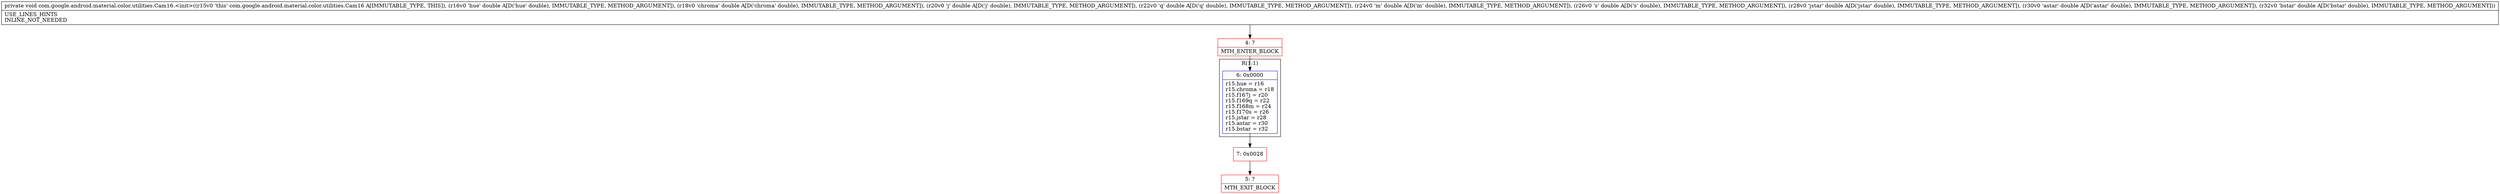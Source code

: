 digraph "CFG forcom.google.android.material.color.utilities.Cam16.\<init\>(DDDDDDDDD)V" {
subgraph cluster_Region_1733173233 {
label = "R(1:1)";
node [shape=record,color=blue];
Node_6 [shape=record,label="{6\:\ 0x0000|r15.hue = r16\lr15.chroma = r18\lr15.f167j = r20\lr15.f169q = r22\lr15.f168m = r24\lr15.f170s = r26\lr15.jstar = r28\lr15.astar = r30\lr15.bstar = r32\l}"];
}
Node_4 [shape=record,color=red,label="{4\:\ ?|MTH_ENTER_BLOCK\l}"];
Node_7 [shape=record,color=red,label="{7\:\ 0x0028}"];
Node_5 [shape=record,color=red,label="{5\:\ ?|MTH_EXIT_BLOCK\l}"];
MethodNode[shape=record,label="{private void com.google.android.material.color.utilities.Cam16.\<init\>((r15v0 'this' com.google.android.material.color.utilities.Cam16 A[IMMUTABLE_TYPE, THIS]), (r16v0 'hue' double A[D('hue' double), IMMUTABLE_TYPE, METHOD_ARGUMENT]), (r18v0 'chroma' double A[D('chroma' double), IMMUTABLE_TYPE, METHOD_ARGUMENT]), (r20v0 'j' double A[D('j' double), IMMUTABLE_TYPE, METHOD_ARGUMENT]), (r22v0 'q' double A[D('q' double), IMMUTABLE_TYPE, METHOD_ARGUMENT]), (r24v0 'm' double A[D('m' double), IMMUTABLE_TYPE, METHOD_ARGUMENT]), (r26v0 's' double A[D('s' double), IMMUTABLE_TYPE, METHOD_ARGUMENT]), (r28v0 'jstar' double A[D('jstar' double), IMMUTABLE_TYPE, METHOD_ARGUMENT]), (r30v0 'astar' double A[D('astar' double), IMMUTABLE_TYPE, METHOD_ARGUMENT]), (r32v0 'bstar' double A[D('bstar' double), IMMUTABLE_TYPE, METHOD_ARGUMENT]))  | USE_LINES_HINTS\lINLINE_NOT_NEEDED\l}"];
MethodNode -> Node_4;Node_6 -> Node_7;
Node_4 -> Node_6;
Node_7 -> Node_5;
}

